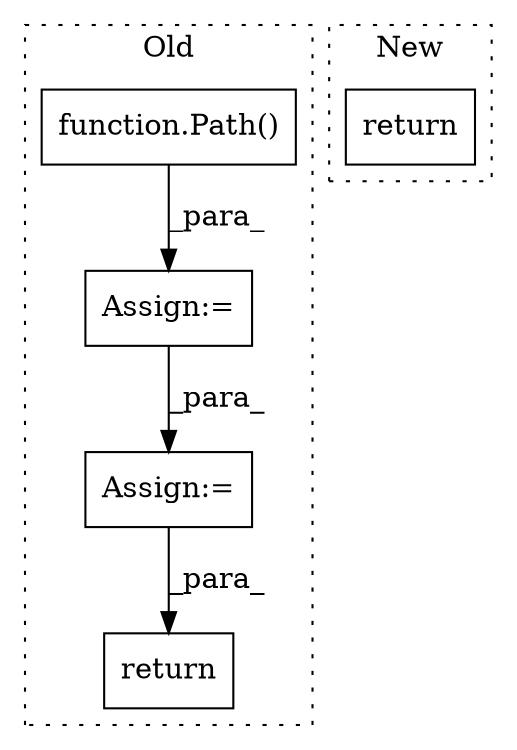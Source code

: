 digraph G {
subgraph cluster0 {
1 [label="function.Path()" a="75" s="1004,1048" l="5,1" shape="box"];
3 [label="Assign:=" a="68" s="1069" l="3" shape="box"];
4 [label="Assign:=" a="68" s="1106" l="3" shape="box"];
5 [label="return" a="93" s="1153" l="7" shape="box"];
label = "Old";
style="dotted";
}
subgraph cluster1 {
2 [label="return" a="93" s="638" l="7" shape="box"];
label = "New";
style="dotted";
}
1 -> 3 [label="_para_"];
3 -> 4 [label="_para_"];
4 -> 5 [label="_para_"];
}